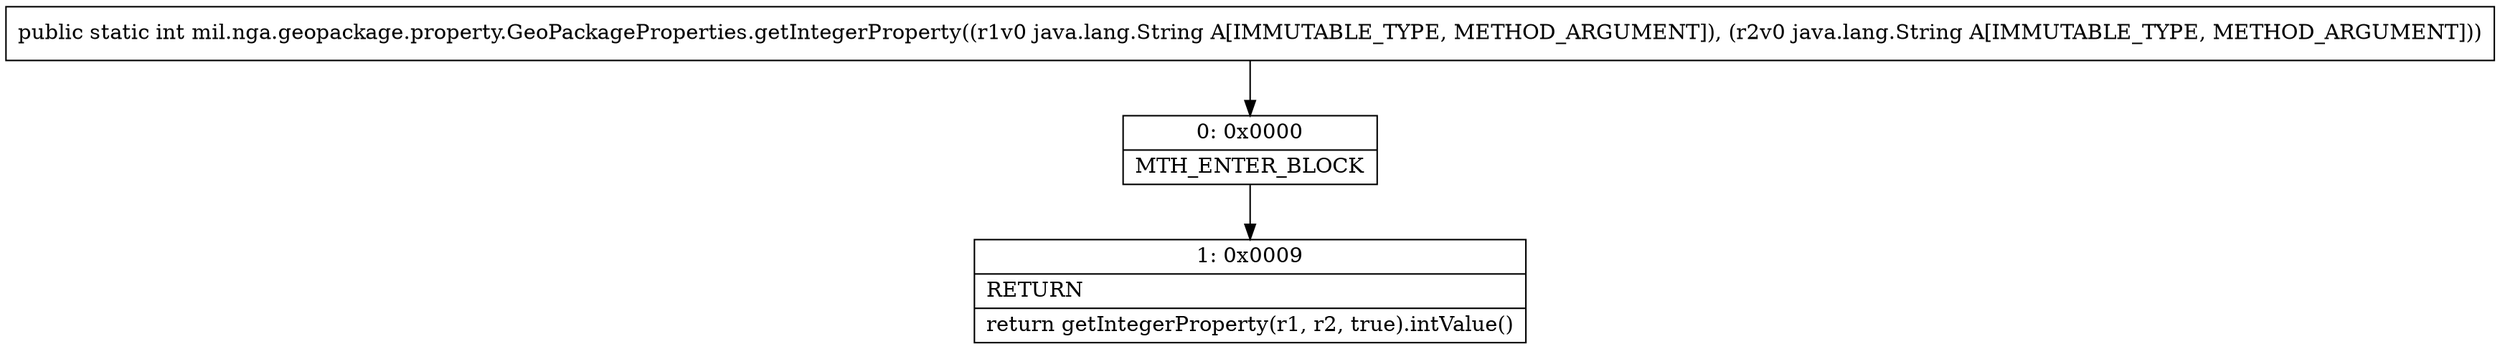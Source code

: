 digraph "CFG formil.nga.geopackage.property.GeoPackageProperties.getIntegerProperty(Ljava\/lang\/String;Ljava\/lang\/String;)I" {
Node_0 [shape=record,label="{0\:\ 0x0000|MTH_ENTER_BLOCK\l}"];
Node_1 [shape=record,label="{1\:\ 0x0009|RETURN\l|return getIntegerProperty(r1, r2, true).intValue()\l}"];
MethodNode[shape=record,label="{public static int mil.nga.geopackage.property.GeoPackageProperties.getIntegerProperty((r1v0 java.lang.String A[IMMUTABLE_TYPE, METHOD_ARGUMENT]), (r2v0 java.lang.String A[IMMUTABLE_TYPE, METHOD_ARGUMENT])) }"];
MethodNode -> Node_0;
Node_0 -> Node_1;
}

